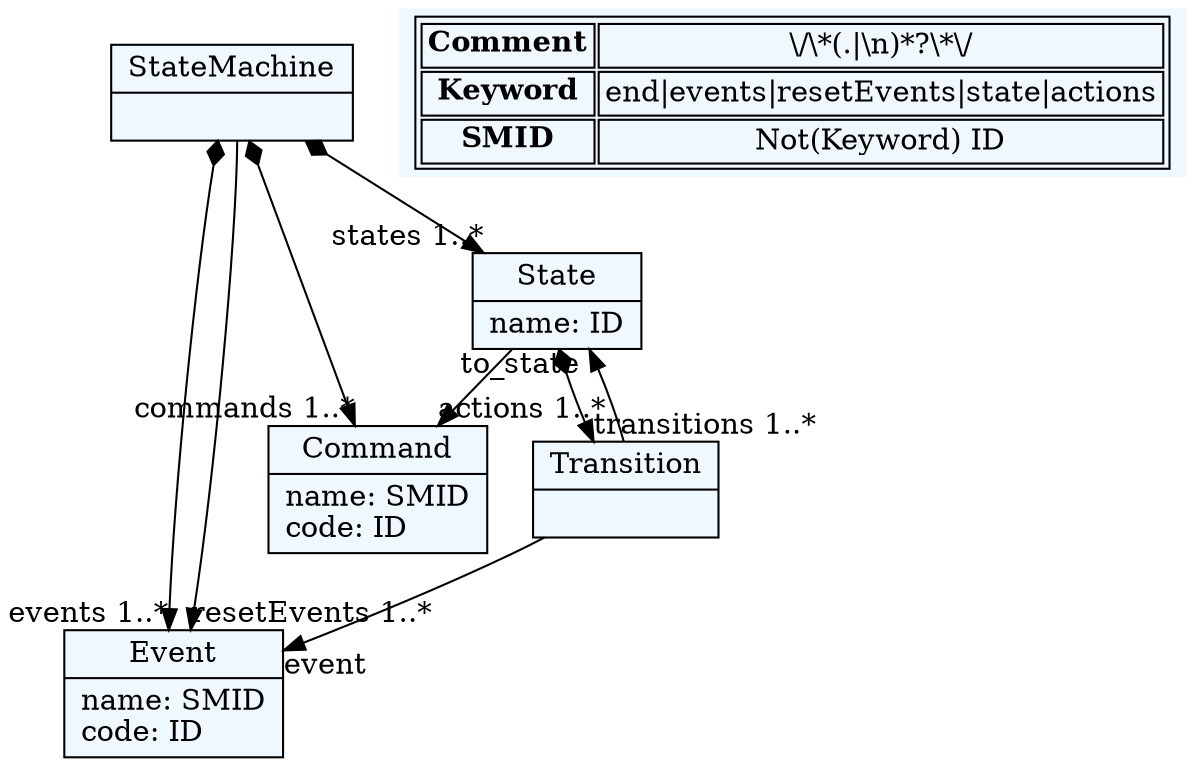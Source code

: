 
    digraph textX {
    fontname = "Bitstream Vera Sans"
    fontsize = 8
    node[
        shape=record,
        style=filled,
        fillcolor=aliceblue
    ]
    nodesep = 0.3
    edge[dir=black,arrowtail=empty]


94561957961024[ label="{StateMachine|}"]

94561958123728[ label="{Event|name: SMID\lcode: ID\l}"]

94561958129856[ label="{Command|name: SMID\lcode: ID\l}"]

94561958135392[ label="{State|name: ID\l}"]

94561957950544[ label="{Transition|}"]



94561957961024 -> 94561958123728[arrowtail=diamond, dir=both, headlabel="events 1..*"]
94561957961024 -> 94561958123728[headlabel="resetEvents 1..*"]
94561957961024 -> 94561958129856[arrowtail=diamond, dir=both, headlabel="commands 1..*"]
94561957961024 -> 94561958135392[arrowtail=diamond, dir=both, headlabel="states 1..*"]
94561958135392 -> 94561958129856[headlabel="actions 1..*"]
94561958135392 -> 94561957950544[arrowtail=diamond, dir=both, headlabel="transitions 1..*"]
94561957950544 -> 94561958123728[headlabel="event "]
94561957950544 -> 94561958135392[headlabel="to_state "]
match_rules [ shape=plaintext, label=< <table>
	<tr>
		<td><b>Comment</b></td><td>\/\*(.|\n)*?\*\/</td>
	</tr>
	<tr>
		<td><b>Keyword</b></td><td>end|events|resetEvents|state|actions</td>
	</tr>
	<tr>
		<td><b>SMID</b></td><td>Not(Keyword) ID</td>
	</tr>
</table> >]


}
